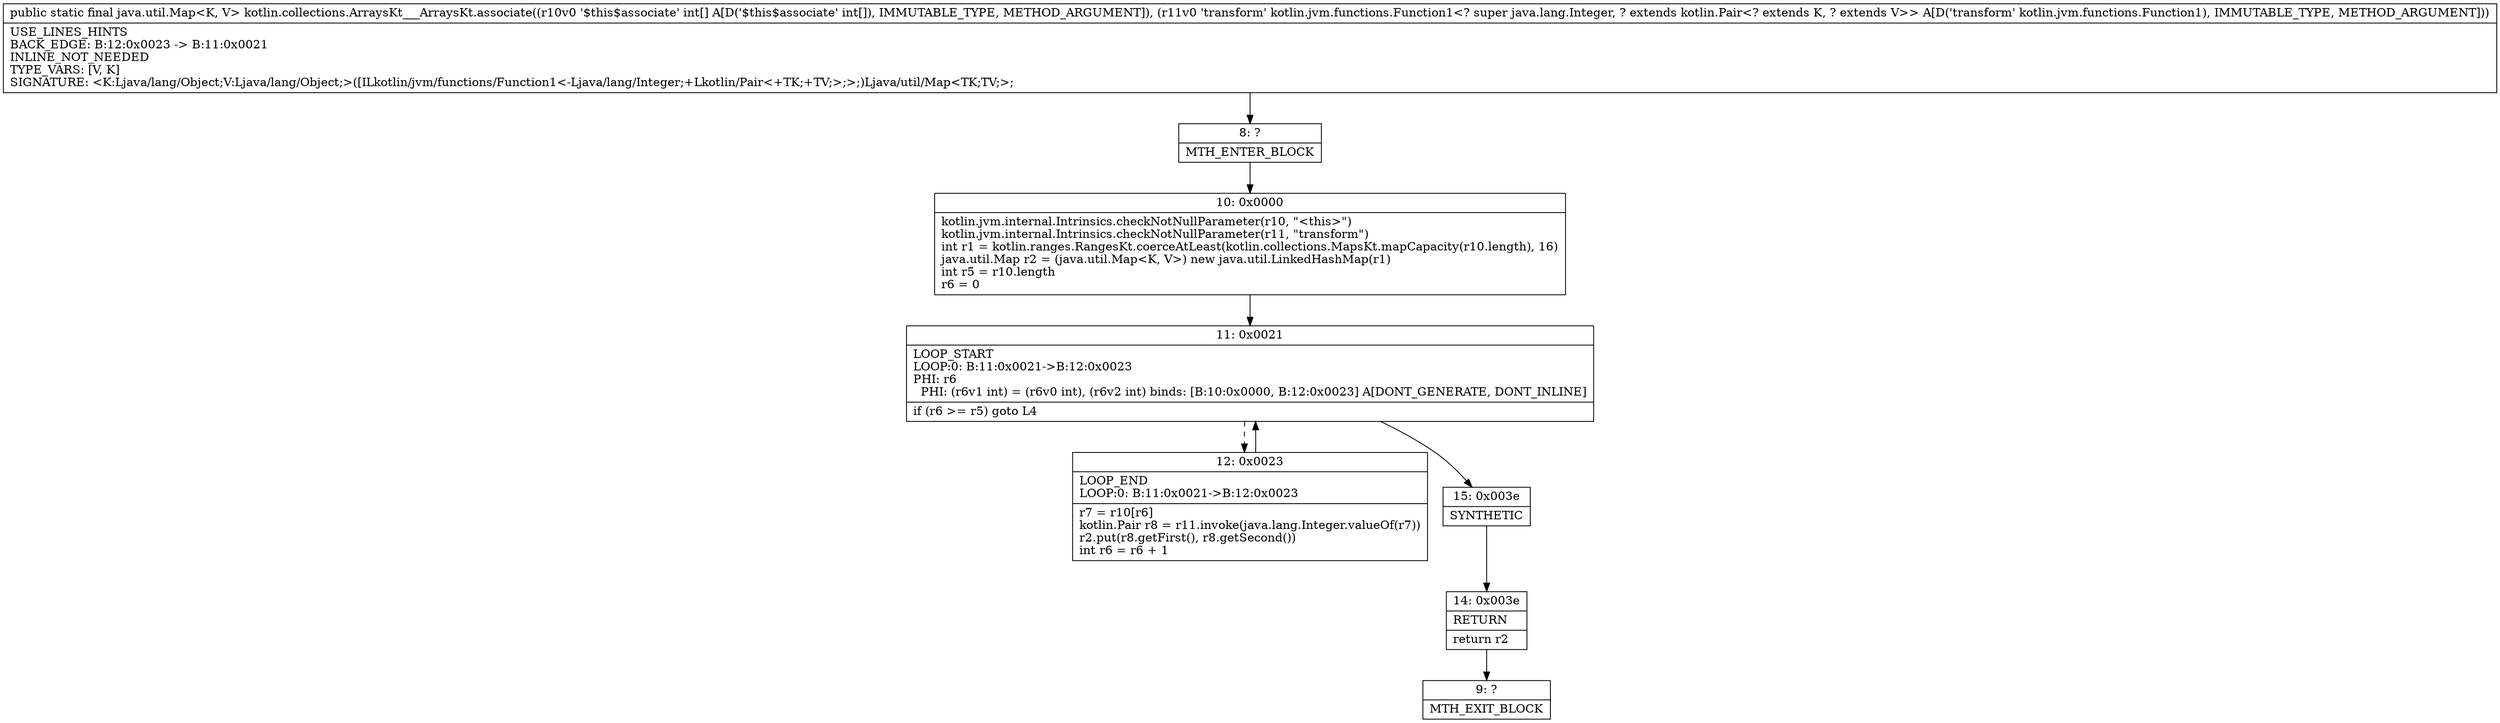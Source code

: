 digraph "CFG forkotlin.collections.ArraysKt___ArraysKt.associate([ILkotlin\/jvm\/functions\/Function1;)Ljava\/util\/Map;" {
Node_8 [shape=record,label="{8\:\ ?|MTH_ENTER_BLOCK\l}"];
Node_10 [shape=record,label="{10\:\ 0x0000|kotlin.jvm.internal.Intrinsics.checkNotNullParameter(r10, \"\<this\>\")\lkotlin.jvm.internal.Intrinsics.checkNotNullParameter(r11, \"transform\")\lint r1 = kotlin.ranges.RangesKt.coerceAtLeast(kotlin.collections.MapsKt.mapCapacity(r10.length), 16)\ljava.util.Map r2 = (java.util.Map\<K, V\>) new java.util.LinkedHashMap(r1)\lint r5 = r10.length\lr6 = 0\l}"];
Node_11 [shape=record,label="{11\:\ 0x0021|LOOP_START\lLOOP:0: B:11:0x0021\-\>B:12:0x0023\lPHI: r6 \l  PHI: (r6v1 int) = (r6v0 int), (r6v2 int) binds: [B:10:0x0000, B:12:0x0023] A[DONT_GENERATE, DONT_INLINE]\l|if (r6 \>= r5) goto L4\l}"];
Node_12 [shape=record,label="{12\:\ 0x0023|LOOP_END\lLOOP:0: B:11:0x0021\-\>B:12:0x0023\l|r7 = r10[r6]\lkotlin.Pair r8 = r11.invoke(java.lang.Integer.valueOf(r7))\lr2.put(r8.getFirst(), r8.getSecond())\lint r6 = r6 + 1\l}"];
Node_15 [shape=record,label="{15\:\ 0x003e|SYNTHETIC\l}"];
Node_14 [shape=record,label="{14\:\ 0x003e|RETURN\l|return r2\l}"];
Node_9 [shape=record,label="{9\:\ ?|MTH_EXIT_BLOCK\l}"];
MethodNode[shape=record,label="{public static final java.util.Map\<K, V\> kotlin.collections.ArraysKt___ArraysKt.associate((r10v0 '$this$associate' int[] A[D('$this$associate' int[]), IMMUTABLE_TYPE, METHOD_ARGUMENT]), (r11v0 'transform' kotlin.jvm.functions.Function1\<? super java.lang.Integer, ? extends kotlin.Pair\<? extends K, ? extends V\>\> A[D('transform' kotlin.jvm.functions.Function1), IMMUTABLE_TYPE, METHOD_ARGUMENT]))  | USE_LINES_HINTS\lBACK_EDGE: B:12:0x0023 \-\> B:11:0x0021\lINLINE_NOT_NEEDED\lTYPE_VARS: [V, K]\lSIGNATURE: \<K:Ljava\/lang\/Object;V:Ljava\/lang\/Object;\>([ILkotlin\/jvm\/functions\/Function1\<\-Ljava\/lang\/Integer;+Lkotlin\/Pair\<+TK;+TV;\>;\>;)Ljava\/util\/Map\<TK;TV;\>;\l}"];
MethodNode -> Node_8;Node_8 -> Node_10;
Node_10 -> Node_11;
Node_11 -> Node_12[style=dashed];
Node_11 -> Node_15;
Node_12 -> Node_11;
Node_15 -> Node_14;
Node_14 -> Node_9;
}

